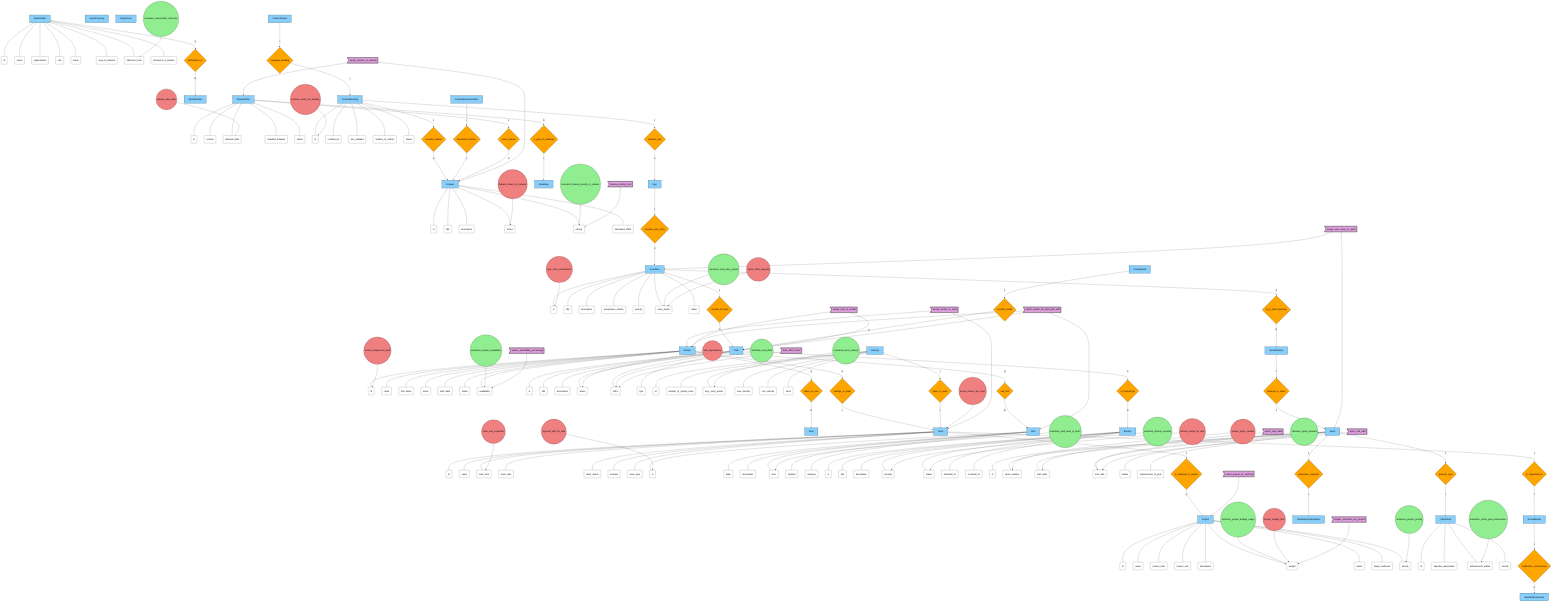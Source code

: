 graph TD
    %% Styling
    classDef entity fill:#87CEFA,color:#000,stroke:#000;
    classDef attribute fill:#FFF,color:#000,stroke:#333;
    classDef relation fill:#FFA500,color:#000,stroke:#000;
    classDef goal fill:#90EE90,color:#000,stroke:#000;
    classDef condition fill:#F08080,color:#000,stroke:#000;
    classDef dv fill:#DDA0DD,color:#000,stroke:#000;

    %% Entities
    E0[Project]; E1[Team]; E2[Worker]; E3[Feature]; E4[Skill]; E5[Role]; E6[ProductOwner]; E7[ScrumMaster]; E8[ProductBacklog]; E9[Sprint]; E10[SprintPlanning]; E11[DailyScrum]; E12[SprintReview]; E13[SprintRetrospective]; E14[SprintBacklog]; E15[SprintGoal]; E16[Epic]; E17[UserStory]; E18[Task]; E19[DevelopmentSnapshot]; E20[Blocker]; E21[Stakeholder]; E22[Velocity]; E23[ReleasePlan]; E24[Roadmap]; E25[ScrumBoard]; E26[FeatureDocumentation];
    class E0,E1,E2,E3,E4,E5,E6,E7,E8,E9,E10,E11,E12,E13,E14,E15,E16,E17,E18,E19,E20,E21,E22,E23,E24,E25,E26 entity;

    %% Attributes
    E0_attr0(id); E0_attr1(name); E0_attr2(project_start); E0_attr3(project_end); E0_attr4(description); E0_attr5(budget); E0_attr6(status); E0_attr7(target_audience); E0_attr8(priority);
    E1_attr0(id); E1_attr1(name); E1_attr2(team_size); E1_attr3(team_start); E1_attr4(team_status); E1_attr5(location); E1_attr6(team_type);
    E2_attr0(id); E2_attr1(name); E2_attr2(first_name); E2_attr3(email); E2_attr4(start_date); E2_attr5(status); E2_attr6(availability);
    E3_attr0(id); E3_attr1(title); E3_attr2(description); E3_attr3(status); E3_attr4(priority); E3_attr5(estimated_effort);
    E4_attr0(id); E4_attr1(label); E4_attr2(description); E4_attr3(level); E4_attr4(certified); E4_attr5(category);
    E17_attr0(id); E17_attr1(title); E17_attr2(description); E17_attr3(acceptance_criteria); E17_attr4(priority); E17_attr5(story_points); E17_attr6(status);
    E18_attr0(id); E18_attr1(title); E18_attr2(description); E18_attr3(status); E18_attr4(effort); E18_attr5(type);
    E20_attr0(id); E20_attr1(title); E20_attr2(description); E20_attr3(severity); E20_attr4(status); E20_attr5(detected_on); E20_attr6(resolved_on);
    E9_attr0(id); E9_attr1(sprint_number); E9_attr2(start_date); E9_attr3(end_date); E9_attr4(status); E9_attr5(achievement_of_goal);
    E15_attr0(id); E15_attr1(objective_description); E15_attr2(achievement_status); E15_attr3(benefit);
    E21_attr0(id); E21_attr1(name); E21_attr2(organization); E21_attr3(role); E21_attr4(email); E21_attr5(area_of_interest); E21_attr6(influence_level); E21_attr7(relevance_to_feature);
    E22_attr0(id); E22_attr1(number_of_sprints_used); E22_attr2(avg._story_points); E22_attr3(max_velocity); E22_attr4(min_velocity); E22_attr5(trend);
    E23_attr0(id); E23_attr1(version); E23_attr2(planned_date); E23_attr3(included_features); E23_attr4(status);
    E8_attr0(id); E8_attr1(created_on); E8_attr2(last_updated); E8_attr3(number_of_entries); E8_attr4(status);
    class E0_attr0,E0_attr1,E0_attr2,E0_attr3,E0_attr4,E0_attr5,E0_attr6,E0_attr7,E0_attr8,E1_attr0,E1_attr1,E1_attr2,E1_attr3,E1_attr4,E1_attr5,E1_attr6,E2_attr0,E2_attr1,E2_attr2,E2_attr3,E2_attr4,E2_attr5,E2_attr6,E3_attr0,E3_attr1,E3_attr2,E3_attr3,E3_attr4,E3_attr5,E4_attr0,E4_attr1,E4_attr2,E4_attr3,E4_attr4,E4_attr5,E17_attr0,E17_attr1,E17_attr2,E17_attr3,E17_attr4,E17_attr5,E17_attr6,E18_attr0,E18_attr1,E18_attr2,E18_attr3,E18_attr4,E18_attr5,E20_attr0,E20_attr1,E20_attr2,E20_attr3,E20_attr4,E20_attr5,E20_attr6,E9_attr0,E9_attr1,E9_attr2,E9_attr3,E9_attr4,E9_attr5,E15_attr0,E15_attr1,E15_attr2,E15_attr3,E21_attr0,E21_attr1,E21_attr2,E21_attr3,E21_attr4,E21_attr5,E21_attr6,E21_attr7,E22_attr0,E22_attr1,E22_attr2,E22_attr3,E22_attr4,E22_attr5,E23_attr0,E23_attr1,E23_attr2,E23_attr3,E23_attr4,E8_attr0,E8_attr1,E8_attr2,E8_attr3,E8_attr4 attribute;

    %% Relationships
    R1{is_assigned_to_project}; R2{belongs_to_team}; R3{has_skill}; R4{takes_on_role}; R5{manages_backlog}; R6{is_supported_by}; R7{contains_feature}; R8{contains_epic}; R9{contains_user_story}; R10{consists_of_tasks}; R11{is_in_sprint_backlog}; R12{belongs_to_sprint}; R13{pursues_goal}; R14{contains_tasks}; R15{documents_feature}; R16{is_blocked_by}; R17{participates_in}; R18{moderates_retrospective}; R19{refers_to_team}; R20{plans_release}; R21{is_part_of_roadmap}; R22{generates_snapshot};
    class R1,R2,R3,R4,R5,R6,R7,R8,R9,R10,R11,R12,R13,R14,R15,R16,R17,R18,R19,R20,R21,R22 relation;

    %% Goals
    G0((maximize_project_priority)); G1((maximize_total_story_points)); G2((minimize_project_budget_usage)); G3((minimize_task_effort)); G4((maximize_team_velocity)); G5((minimize_blocker_severity)); G6((maximize_sprint_goal_achievement)); G7((maximize_feature_priority_in_release)); G8((maximize_worker_availability)); G9((minimize_sprint_duration)); G10((maximize_stakeholder_influence)); G11((maximize_skill_level_in_team));
    class G0,G1,G2,G3,G4,G5,G6,G7,G8,G9,G10,G11 goal;

    %% Conditions
    C0((team_size_constraint)); C1((project_budget_limit)); C2((worker_assignment_limit)); C3((sprint_effort_capacity)); C4((blocker_status_for_task)); C5((feature_status_for_release)); C6((required_skill_for_task)); C7((scrum_master_per_team)); C8((unique_sprint_number)); C9((product_owner_for_backlog)); C10((task_dependency)); C11((release_plan_date)); C12((epic_story_containment));
    class C0,C1,C2,C3,C4,C5,C6,C7,C8,C9,C10,C11,C12 condition;

    %% Decision Variables
    DV0>assign_worker_to_team]; DV1>assign_user_story_to_sprint]; DV2>assign_feature_to_release]; DV3>assign_task_to_worker]; DV4>select_project_for_portfolio]; DV5>sprint_start_date]; DV6>sprint_end_date]; DV7>worker_availability_percentage]; DV8>feature_priority_level]; DV9>task_effort_hours]; DV10>budget_allocation_per_project]; DV11>select_worker_for_task_with_skill];
    class DV0,DV1,DV2,DV3,DV4,DV5,DV6,DV7,DV8,DV9,DV10,DV11 dv;

    %% CONNECTIONS
    %% Entity <-> Attribute Connections
    E0 --- E0_attr0 & E0_attr1 & E0_attr2 & E0_attr3 & E0_attr4 & E0_attr5 & E0_attr6 & E0_attr7 & E0_attr8;
    E1 --- E1_attr0 & E1_attr1 & E1_attr2 & E1_attr3 & E1_attr4 & E1_attr5 & E1_attr6;
    E2 --- E2_attr0 & E2_attr1 & E2_attr2 & E2_attr3 & E2_attr4 & E2_attr5 & E2_attr6;
    E3 --- E3_attr0 & E3_attr1 & E3_attr2 & E3_attr3 & E3_attr4 & E3_attr5;
    E4 --- E4_attr0 & E4_attr1 & E4_attr2 & E4_attr3 & E4_attr4 & E4_attr5;
    E17 --- E17_attr0 & E17_attr1 & E17_attr2 & E17_attr3 & E17_attr4 & E17_attr5 & E17_attr6;
    E18 --- E18_attr0 & E18_attr1 & E18_attr2 & E18_attr3 & E18_attr4 & E18_attr5;
    E20 --- E20_attr0 & E20_attr1 & E20_attr2 & E20_attr3 & E20_attr4 & E20_attr5 & E20_attr6;
    E9 --- E9_attr0 & E9_attr1 & E9_attr2 & E9_attr3 & E9_attr4 & E9_attr5;
    E15 --- E15_attr0 & E15_attr1 & E15_attr2 & E15_attr3;
    E21 --- E21_attr0 & E21_attr1 & E21_attr2 & E21_attr3 & E21_attr4 & E21_attr5 & E21_attr6 & E21_attr7;
    E22 --- E22_attr0 & E22_attr1 & E22_attr2 & E22_attr3 & E22_attr4 & E22_attr5;
    E23 --- E23_attr0 & E23_attr1 & E23_attr2 & E23_attr3 & E23_attr4;
    E8 --- E8_attr0 & E8_attr1 & E8_attr2 & E8_attr3 & E8_attr4;

    %% Entity <-> Relation <-> Entity Connections
    E1 -- "1" --> R1 -- "N" --> E0;
    E2 -- "N" --> R2 -- "1" --> E1;
    E2 -- "N" --> R3 -- "M" --> E4;
    E2 -- "N" --> R4 -- "M" --> E5;
    E6 -- "1" --> R5 -- "1" --> E8;
    E1 -- "1" --> R6 -- "1" --> E7;
    E8 -- "1" --> R7 -- "N" --> E3;
    E8 -- "1" --> R8 -- "N" --> E16;
    E16 -- "1" --> R9 -- "N" --> E17;
    E17 -- "1" --> R10 -- "N" --> E18;
    E17 -- "N" --> R11 -- "M" --> E14;
    E14 -- "1" --> R12 -- "1" --> E9;
    E9 -- "1" --> R13 -- "1" --> E15;
    E25 -- "1" --> R14 -- "N" --> E18;
    E26 -- "1" --> R15 -- "1" --> E3;
    E18 -- "N" --> R16 -- "M" --> E20;
    E21 -- "N" --> R17 -- "M" --> E12;
    E7 -- "1" --> R18 -- "N" --> E13;
    E22 -- "1" --> R19 -- "1" --> E1;
    E23 -- "1" --> R20 -- "N" --> E3;
    E23 -- "N" --> R21 -- "1" --> E24;
    E9 -- "1" --> R22 -- "1" --> E19;

    %% Goal -> Attribute Connections
    G0 --> E0_attr8;
    G1 --> E17_attr5;
    G2 --> E0_attr5;
    G3 --> E18_attr4;
    G4 --> E22_attr2;
    G5 --> E20_attr3;
    G6 --> E15_attr2;
    G7 --> E3_attr4;
    G8 --> E2_attr6;
    G9 --> E9_attr3;
    G10 --> E21_attr6;
    G11 --> E4_attr3;

    %% Condition -> Attribute Connections
    C0 --> E1_attr2;
    C1 --> E0_attr5;
    C2 --> E2_attr0;
    C3 --> E17_attr5;
    C4 --> E20_attr4;
    C5 --> E3_attr3;
    C6 --> E4_attr0;
    C7 --> E1;
    C8 --> E9_attr1;
    C9 --> E8_attr0;
    C10 --> E18_attr3;
    C11 --> E23_attr2;
    C12 --> E17_attr0;

    %% Decision Variable -> Entity Connections
    DV0 --> E2; DV0 --> E1;
    DV1 --> E17; DV1 --> E9;
    DV2 --> E3; DV2 --> E23;
    DV3 --> E18; DV3 --> E2;
    DV4 --> E0;
    DV5 --> E9_attr2;
    DV6 --> E9_attr3;
    DV7 --> E2_attr6;
    DV8 --> E3_attr4;
    DV9 --> E18_attr4;
    DV10 --> E0_attr5;
    DV11 --> E2 & E4 & E18;